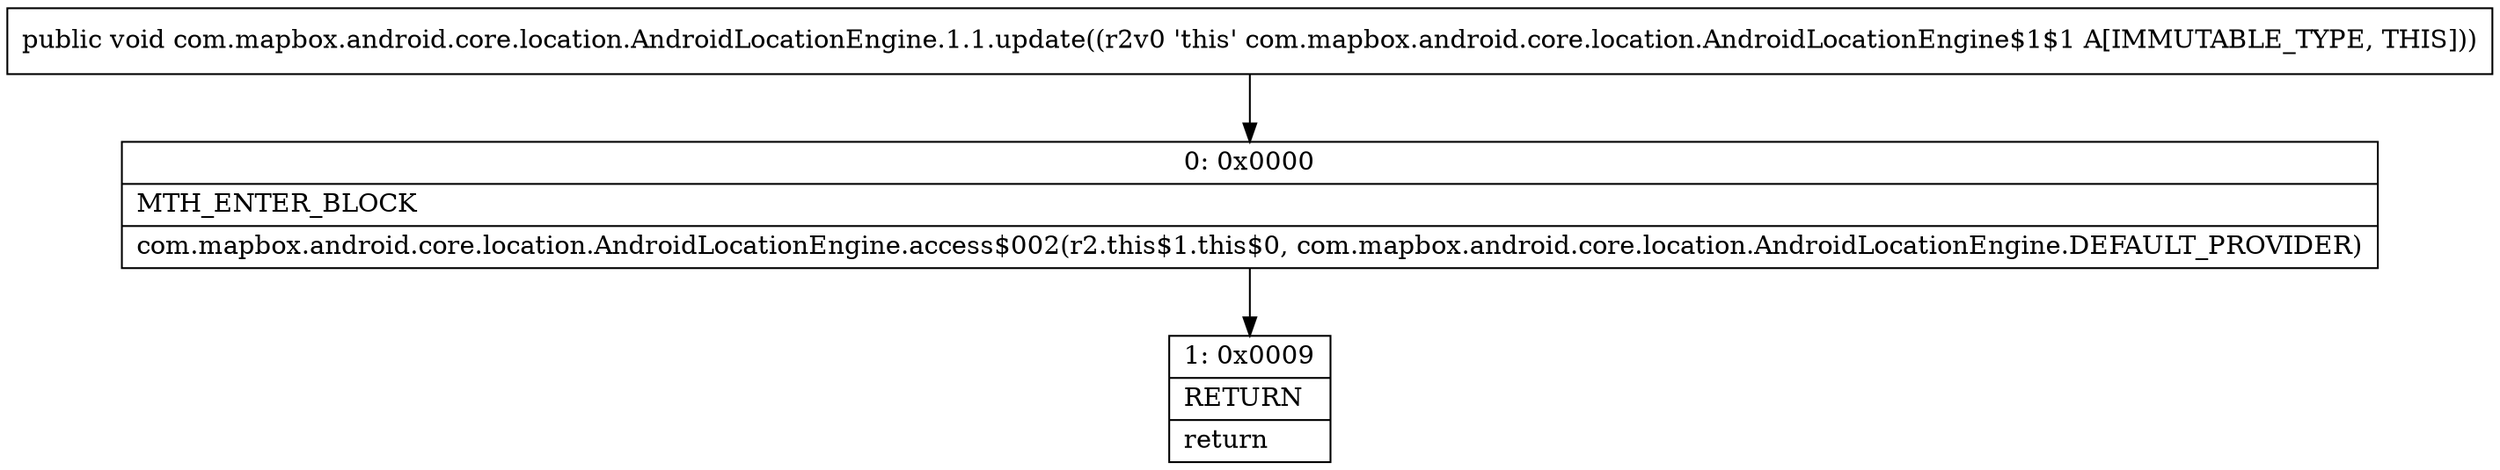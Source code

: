 digraph "CFG forcom.mapbox.android.core.location.AndroidLocationEngine.1.1.update()V" {
Node_0 [shape=record,label="{0\:\ 0x0000|MTH_ENTER_BLOCK\l|com.mapbox.android.core.location.AndroidLocationEngine.access$002(r2.this$1.this$0, com.mapbox.android.core.location.AndroidLocationEngine.DEFAULT_PROVIDER)\l}"];
Node_1 [shape=record,label="{1\:\ 0x0009|RETURN\l|return\l}"];
MethodNode[shape=record,label="{public void com.mapbox.android.core.location.AndroidLocationEngine.1.1.update((r2v0 'this' com.mapbox.android.core.location.AndroidLocationEngine$1$1 A[IMMUTABLE_TYPE, THIS])) }"];
MethodNode -> Node_0;
Node_0 -> Node_1;
}

